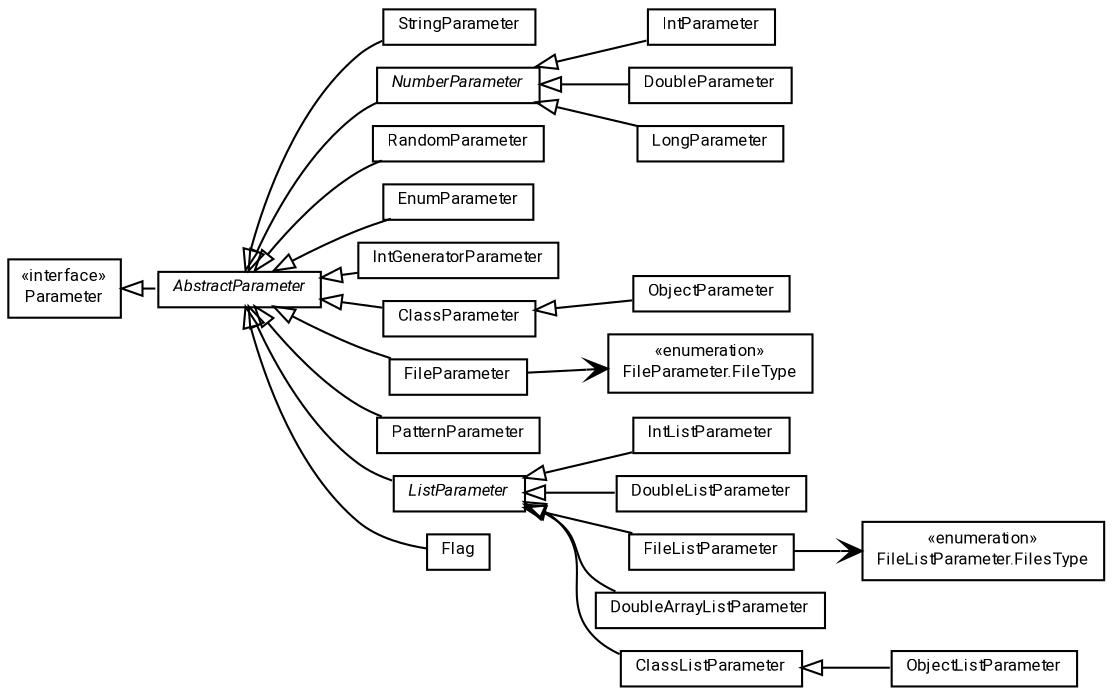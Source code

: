 #!/usr/local/bin/dot
#
# Class diagram 
# Generated by UMLGraph version R5_7_2-60-g0e99a6 (http://www.spinellis.gr/umlgraph/)
#

digraph G {
	graph [fontnames="svg"]
	edge [fontname="Roboto",fontsize=7,labelfontname="Roboto",labelfontsize=7,color="black"];
	node [fontname="Roboto",fontcolor="black",fontsize=8,shape=plaintext,margin=0,width=0,height=0];
	nodesep=0.15;
	ranksep=0.25;
	rankdir=LR;
	// de.lmu.ifi.dbs.elki.utilities.optionhandling.parameters.StringParameter
	c519878 [label=<<table title="de.lmu.ifi.dbs.elki.utilities.optionhandling.parameters.StringParameter" border="0" cellborder="1" cellspacing="0" cellpadding="2" href="StringParameter.html" target="_parent">
		<tr><td><table border="0" cellspacing="0" cellpadding="1">
		<tr><td align="center" balign="center"> <font face="Roboto">StringParameter</font> </td></tr>
		</table></td></tr>
		</table>>, URL="StringParameter.html"];
	// de.lmu.ifi.dbs.elki.utilities.optionhandling.parameters.IntListParameter
	c519879 [label=<<table title="de.lmu.ifi.dbs.elki.utilities.optionhandling.parameters.IntListParameter" border="0" cellborder="1" cellspacing="0" cellpadding="2" href="IntListParameter.html" target="_parent">
		<tr><td><table border="0" cellspacing="0" cellpadding="1">
		<tr><td align="center" balign="center"> <font face="Roboto">IntListParameter</font> </td></tr>
		</table></td></tr>
		</table>>, URL="IntListParameter.html"];
	// de.lmu.ifi.dbs.elki.utilities.optionhandling.parameters.IntParameter
	c519880 [label=<<table title="de.lmu.ifi.dbs.elki.utilities.optionhandling.parameters.IntParameter" border="0" cellborder="1" cellspacing="0" cellpadding="2" href="IntParameter.html" target="_parent">
		<tr><td><table border="0" cellspacing="0" cellpadding="1">
		<tr><td align="center" balign="center"> <font face="Roboto">IntParameter</font> </td></tr>
		</table></td></tr>
		</table>>, URL="IntParameter.html"];
	// de.lmu.ifi.dbs.elki.utilities.optionhandling.parameters.AbstractParameter<THIS extends de.lmu.ifi.dbs.elki.utilities.optionhandling.parameters.AbstractParameter<THIS, T>, T>
	c519881 [label=<<table title="de.lmu.ifi.dbs.elki.utilities.optionhandling.parameters.AbstractParameter" border="0" cellborder="1" cellspacing="0" cellpadding="2" href="AbstractParameter.html" target="_parent">
		<tr><td><table border="0" cellspacing="0" cellpadding="1">
		<tr><td align="center" balign="center"> <font face="Roboto"><i>AbstractParameter</i></font> </td></tr>
		</table></td></tr>
		</table>>, URL="AbstractParameter.html"];
	// de.lmu.ifi.dbs.elki.utilities.optionhandling.parameters.DoubleParameter
	c519882 [label=<<table title="de.lmu.ifi.dbs.elki.utilities.optionhandling.parameters.DoubleParameter" border="0" cellborder="1" cellspacing="0" cellpadding="2" href="DoubleParameter.html" target="_parent">
		<tr><td><table border="0" cellspacing="0" cellpadding="1">
		<tr><td align="center" balign="center"> <font face="Roboto">DoubleParameter</font> </td></tr>
		</table></td></tr>
		</table>>, URL="DoubleParameter.html"];
	// de.lmu.ifi.dbs.elki.utilities.optionhandling.parameters.ObjectParameter<C>
	c519883 [label=<<table title="de.lmu.ifi.dbs.elki.utilities.optionhandling.parameters.ObjectParameter" border="0" cellborder="1" cellspacing="0" cellpadding="2" href="ObjectParameter.html" target="_parent">
		<tr><td><table border="0" cellspacing="0" cellpadding="1">
		<tr><td align="center" balign="center"> <font face="Roboto">ObjectParameter</font> </td></tr>
		</table></td></tr>
		</table>>, URL="ObjectParameter.html"];
	// de.lmu.ifi.dbs.elki.utilities.optionhandling.parameters.DoubleListParameter
	c519884 [label=<<table title="de.lmu.ifi.dbs.elki.utilities.optionhandling.parameters.DoubleListParameter" border="0" cellborder="1" cellspacing="0" cellpadding="2" href="DoubleListParameter.html" target="_parent">
		<tr><td><table border="0" cellspacing="0" cellpadding="1">
		<tr><td align="center" balign="center"> <font face="Roboto">DoubleListParameter</font> </td></tr>
		</table></td></tr>
		</table>>, URL="DoubleListParameter.html"];
	// de.lmu.ifi.dbs.elki.utilities.optionhandling.parameters.LongParameter
	c519885 [label=<<table title="de.lmu.ifi.dbs.elki.utilities.optionhandling.parameters.LongParameter" border="0" cellborder="1" cellspacing="0" cellpadding="2" href="LongParameter.html" target="_parent">
		<tr><td><table border="0" cellspacing="0" cellpadding="1">
		<tr><td align="center" balign="center"> <font face="Roboto">LongParameter</font> </td></tr>
		</table></td></tr>
		</table>>, URL="LongParameter.html"];
	// de.lmu.ifi.dbs.elki.utilities.optionhandling.parameters.NumberParameter<THIS extends de.lmu.ifi.dbs.elki.utilities.optionhandling.parameters.NumberParameter<THIS, T>, T extends java.lang.Number>
	c519886 [label=<<table title="de.lmu.ifi.dbs.elki.utilities.optionhandling.parameters.NumberParameter" border="0" cellborder="1" cellspacing="0" cellpadding="2" href="NumberParameter.html" target="_parent">
		<tr><td><table border="0" cellspacing="0" cellpadding="1">
		<tr><td align="center" balign="center"> <font face="Roboto"><i>NumberParameter</i></font> </td></tr>
		</table></td></tr>
		</table>>, URL="NumberParameter.html"];
	// de.lmu.ifi.dbs.elki.utilities.optionhandling.parameters.RandomParameter
	c519887 [label=<<table title="de.lmu.ifi.dbs.elki.utilities.optionhandling.parameters.RandomParameter" border="0" cellborder="1" cellspacing="0" cellpadding="2" href="RandomParameter.html" target="_parent">
		<tr><td><table border="0" cellspacing="0" cellpadding="1">
		<tr><td align="center" balign="center"> <font face="Roboto">RandomParameter</font> </td></tr>
		</table></td></tr>
		</table>>, URL="RandomParameter.html"];
	// de.lmu.ifi.dbs.elki.utilities.optionhandling.parameters.EnumParameter<E extends java.lang.Enum<E>>
	c519888 [label=<<table title="de.lmu.ifi.dbs.elki.utilities.optionhandling.parameters.EnumParameter" border="0" cellborder="1" cellspacing="0" cellpadding="2" href="EnumParameter.html" target="_parent">
		<tr><td><table border="0" cellspacing="0" cellpadding="1">
		<tr><td align="center" balign="center"> <font face="Roboto">EnumParameter</font> </td></tr>
		</table></td></tr>
		</table>>, URL="EnumParameter.html"];
	// de.lmu.ifi.dbs.elki.utilities.optionhandling.parameters.IntGeneratorParameter
	c519889 [label=<<table title="de.lmu.ifi.dbs.elki.utilities.optionhandling.parameters.IntGeneratorParameter" border="0" cellborder="1" cellspacing="0" cellpadding="2" href="IntGeneratorParameter.html" target="_parent">
		<tr><td><table border="0" cellspacing="0" cellpadding="1">
		<tr><td align="center" balign="center"> <font face="Roboto">IntGeneratorParameter</font> </td></tr>
		</table></td></tr>
		</table>>, URL="IntGeneratorParameter.html"];
	// de.lmu.ifi.dbs.elki.utilities.optionhandling.parameters.FileListParameter
	c519890 [label=<<table title="de.lmu.ifi.dbs.elki.utilities.optionhandling.parameters.FileListParameter" border="0" cellborder="1" cellspacing="0" cellpadding="2" href="FileListParameter.html" target="_parent">
		<tr><td><table border="0" cellspacing="0" cellpadding="1">
		<tr><td align="center" balign="center"> <font face="Roboto">FileListParameter</font> </td></tr>
		</table></td></tr>
		</table>>, URL="FileListParameter.html"];
	// de.lmu.ifi.dbs.elki.utilities.optionhandling.parameters.FileListParameter.FilesType
	c519891 [label=<<table title="de.lmu.ifi.dbs.elki.utilities.optionhandling.parameters.FileListParameter.FilesType" border="0" cellborder="1" cellspacing="0" cellpadding="2" href="FileListParameter.FilesType.html" target="_parent">
		<tr><td><table border="0" cellspacing="0" cellpadding="1">
		<tr><td align="center" balign="center"> &#171;enumeration&#187; </td></tr>
		<tr><td align="center" balign="center"> <font face="Roboto">FileListParameter.FilesType</font> </td></tr>
		</table></td></tr>
		</table>>, URL="FileListParameter.FilesType.html"];
	// de.lmu.ifi.dbs.elki.utilities.optionhandling.parameters.ClassParameter<C>
	c519892 [label=<<table title="de.lmu.ifi.dbs.elki.utilities.optionhandling.parameters.ClassParameter" border="0" cellborder="1" cellspacing="0" cellpadding="2" href="ClassParameter.html" target="_parent">
		<tr><td><table border="0" cellspacing="0" cellpadding="1">
		<tr><td align="center" balign="center"> <font face="Roboto">ClassParameter</font> </td></tr>
		</table></td></tr>
		</table>>, URL="ClassParameter.html"];
	// de.lmu.ifi.dbs.elki.utilities.optionhandling.parameters.FileParameter
	c519893 [label=<<table title="de.lmu.ifi.dbs.elki.utilities.optionhandling.parameters.FileParameter" border="0" cellborder="1" cellspacing="0" cellpadding="2" href="FileParameter.html" target="_parent">
		<tr><td><table border="0" cellspacing="0" cellpadding="1">
		<tr><td align="center" balign="center"> <font face="Roboto">FileParameter</font> </td></tr>
		</table></td></tr>
		</table>>, URL="FileParameter.html"];
	// de.lmu.ifi.dbs.elki.utilities.optionhandling.parameters.FileParameter.FileType
	c519894 [label=<<table title="de.lmu.ifi.dbs.elki.utilities.optionhandling.parameters.FileParameter.FileType" border="0" cellborder="1" cellspacing="0" cellpadding="2" href="FileParameter.FileType.html" target="_parent">
		<tr><td><table border="0" cellspacing="0" cellpadding="1">
		<tr><td align="center" balign="center"> &#171;enumeration&#187; </td></tr>
		<tr><td align="center" balign="center"> <font face="Roboto">FileParameter.FileType</font> </td></tr>
		</table></td></tr>
		</table>>, URL="FileParameter.FileType.html"];
	// de.lmu.ifi.dbs.elki.utilities.optionhandling.parameters.ObjectListParameter<C>
	c519895 [label=<<table title="de.lmu.ifi.dbs.elki.utilities.optionhandling.parameters.ObjectListParameter" border="0" cellborder="1" cellspacing="0" cellpadding="2" href="ObjectListParameter.html" target="_parent">
		<tr><td><table border="0" cellspacing="0" cellpadding="1">
		<tr><td align="center" balign="center"> <font face="Roboto">ObjectListParameter</font> </td></tr>
		</table></td></tr>
		</table>>, URL="ObjectListParameter.html"];
	// de.lmu.ifi.dbs.elki.utilities.optionhandling.parameters.DoubleArrayListParameter
	c519896 [label=<<table title="de.lmu.ifi.dbs.elki.utilities.optionhandling.parameters.DoubleArrayListParameter" border="0" cellborder="1" cellspacing="0" cellpadding="2" href="DoubleArrayListParameter.html" target="_parent">
		<tr><td><table border="0" cellspacing="0" cellpadding="1">
		<tr><td align="center" balign="center"> <font face="Roboto">DoubleArrayListParameter</font> </td></tr>
		</table></td></tr>
		</table>>, URL="DoubleArrayListParameter.html"];
	// de.lmu.ifi.dbs.elki.utilities.optionhandling.parameters.PatternParameter
	c519897 [label=<<table title="de.lmu.ifi.dbs.elki.utilities.optionhandling.parameters.PatternParameter" border="0" cellborder="1" cellspacing="0" cellpadding="2" href="PatternParameter.html" target="_parent">
		<tr><td><table border="0" cellspacing="0" cellpadding="1">
		<tr><td align="center" balign="center"> <font face="Roboto">PatternParameter</font> </td></tr>
		</table></td></tr>
		</table>>, URL="PatternParameter.html"];
	// de.lmu.ifi.dbs.elki.utilities.optionhandling.parameters.Parameter<T>
	c519898 [label=<<table title="de.lmu.ifi.dbs.elki.utilities.optionhandling.parameters.Parameter" border="0" cellborder="1" cellspacing="0" cellpadding="2" href="Parameter.html" target="_parent">
		<tr><td><table border="0" cellspacing="0" cellpadding="1">
		<tr><td align="center" balign="center"> &#171;interface&#187; </td></tr>
		<tr><td align="center" balign="center"> <font face="Roboto">Parameter</font> </td></tr>
		</table></td></tr>
		</table>>, URL="Parameter.html"];
	// de.lmu.ifi.dbs.elki.utilities.optionhandling.parameters.ListParameter<THIS extends de.lmu.ifi.dbs.elki.utilities.optionhandling.parameters.ListParameter<THIS, T>, T>
	c519899 [label=<<table title="de.lmu.ifi.dbs.elki.utilities.optionhandling.parameters.ListParameter" border="0" cellborder="1" cellspacing="0" cellpadding="2" href="ListParameter.html" target="_parent">
		<tr><td><table border="0" cellspacing="0" cellpadding="1">
		<tr><td align="center" balign="center"> <font face="Roboto"><i>ListParameter</i></font> </td></tr>
		</table></td></tr>
		</table>>, URL="ListParameter.html"];
	// de.lmu.ifi.dbs.elki.utilities.optionhandling.parameters.ClassListParameter<C>
	c519900 [label=<<table title="de.lmu.ifi.dbs.elki.utilities.optionhandling.parameters.ClassListParameter" border="0" cellborder="1" cellspacing="0" cellpadding="2" href="ClassListParameter.html" target="_parent">
		<tr><td><table border="0" cellspacing="0" cellpadding="1">
		<tr><td align="center" balign="center"> <font face="Roboto">ClassListParameter</font> </td></tr>
		</table></td></tr>
		</table>>, URL="ClassListParameter.html"];
	// de.lmu.ifi.dbs.elki.utilities.optionhandling.parameters.Flag
	c519901 [label=<<table title="de.lmu.ifi.dbs.elki.utilities.optionhandling.parameters.Flag" border="0" cellborder="1" cellspacing="0" cellpadding="2" href="Flag.html" target="_parent">
		<tr><td><table border="0" cellspacing="0" cellpadding="1">
		<tr><td align="center" balign="center"> <font face="Roboto">Flag</font> </td></tr>
		</table></td></tr>
		</table>>, URL="Flag.html"];
	// de.lmu.ifi.dbs.elki.utilities.optionhandling.parameters.StringParameter extends de.lmu.ifi.dbs.elki.utilities.optionhandling.parameters.AbstractParameter<THIS extends de.lmu.ifi.dbs.elki.utilities.optionhandling.parameters.AbstractParameter<THIS, T>, T>
	c519881 -> c519878 [arrowtail=empty,dir=back,weight=10];
	// de.lmu.ifi.dbs.elki.utilities.optionhandling.parameters.IntListParameter extends de.lmu.ifi.dbs.elki.utilities.optionhandling.parameters.ListParameter<THIS extends de.lmu.ifi.dbs.elki.utilities.optionhandling.parameters.ListParameter<THIS, T>, T>
	c519899 -> c519879 [arrowtail=empty,dir=back,weight=10];
	// de.lmu.ifi.dbs.elki.utilities.optionhandling.parameters.IntParameter extends de.lmu.ifi.dbs.elki.utilities.optionhandling.parameters.NumberParameter<THIS extends de.lmu.ifi.dbs.elki.utilities.optionhandling.parameters.NumberParameter<THIS, T>, T extends java.lang.Number>
	c519886 -> c519880 [arrowtail=empty,dir=back,weight=10];
	// de.lmu.ifi.dbs.elki.utilities.optionhandling.parameters.AbstractParameter<THIS extends de.lmu.ifi.dbs.elki.utilities.optionhandling.parameters.AbstractParameter<THIS, T>, T> implements de.lmu.ifi.dbs.elki.utilities.optionhandling.parameters.Parameter<T>
	c519898 -> c519881 [arrowtail=empty,style=dashed,dir=back,weight=9];
	// de.lmu.ifi.dbs.elki.utilities.optionhandling.parameters.DoubleParameter extends de.lmu.ifi.dbs.elki.utilities.optionhandling.parameters.NumberParameter<THIS extends de.lmu.ifi.dbs.elki.utilities.optionhandling.parameters.NumberParameter<THIS, T>, T extends java.lang.Number>
	c519886 -> c519882 [arrowtail=empty,dir=back,weight=10];
	// de.lmu.ifi.dbs.elki.utilities.optionhandling.parameters.ObjectParameter<C> extends de.lmu.ifi.dbs.elki.utilities.optionhandling.parameters.ClassParameter<C>
	c519892 -> c519883 [arrowtail=empty,dir=back,weight=10];
	// de.lmu.ifi.dbs.elki.utilities.optionhandling.parameters.DoubleListParameter extends de.lmu.ifi.dbs.elki.utilities.optionhandling.parameters.ListParameter<THIS extends de.lmu.ifi.dbs.elki.utilities.optionhandling.parameters.ListParameter<THIS, T>, T>
	c519899 -> c519884 [arrowtail=empty,dir=back,weight=10];
	// de.lmu.ifi.dbs.elki.utilities.optionhandling.parameters.LongParameter extends de.lmu.ifi.dbs.elki.utilities.optionhandling.parameters.NumberParameter<THIS extends de.lmu.ifi.dbs.elki.utilities.optionhandling.parameters.NumberParameter<THIS, T>, T extends java.lang.Number>
	c519886 -> c519885 [arrowtail=empty,dir=back,weight=10];
	// de.lmu.ifi.dbs.elki.utilities.optionhandling.parameters.NumberParameter<THIS extends de.lmu.ifi.dbs.elki.utilities.optionhandling.parameters.NumberParameter<THIS, T>, T extends java.lang.Number> extends de.lmu.ifi.dbs.elki.utilities.optionhandling.parameters.AbstractParameter<THIS extends de.lmu.ifi.dbs.elki.utilities.optionhandling.parameters.AbstractParameter<THIS, T>, T>
	c519881 -> c519886 [arrowtail=empty,dir=back,weight=10];
	// de.lmu.ifi.dbs.elki.utilities.optionhandling.parameters.RandomParameter extends de.lmu.ifi.dbs.elki.utilities.optionhandling.parameters.AbstractParameter<THIS extends de.lmu.ifi.dbs.elki.utilities.optionhandling.parameters.AbstractParameter<THIS, T>, T>
	c519881 -> c519887 [arrowtail=empty,dir=back,weight=10];
	// de.lmu.ifi.dbs.elki.utilities.optionhandling.parameters.EnumParameter<E extends java.lang.Enum<E>> extends de.lmu.ifi.dbs.elki.utilities.optionhandling.parameters.AbstractParameter<THIS extends de.lmu.ifi.dbs.elki.utilities.optionhandling.parameters.AbstractParameter<THIS, T>, T>
	c519881 -> c519888 [arrowtail=empty,dir=back,weight=10];
	// de.lmu.ifi.dbs.elki.utilities.optionhandling.parameters.IntGeneratorParameter extends de.lmu.ifi.dbs.elki.utilities.optionhandling.parameters.AbstractParameter<THIS extends de.lmu.ifi.dbs.elki.utilities.optionhandling.parameters.AbstractParameter<THIS, T>, T>
	c519881 -> c519889 [arrowtail=empty,dir=back,weight=10];
	// de.lmu.ifi.dbs.elki.utilities.optionhandling.parameters.FileListParameter extends de.lmu.ifi.dbs.elki.utilities.optionhandling.parameters.ListParameter<THIS extends de.lmu.ifi.dbs.elki.utilities.optionhandling.parameters.ListParameter<THIS, T>, T>
	c519899 -> c519890 [arrowtail=empty,dir=back,weight=10];
	// de.lmu.ifi.dbs.elki.utilities.optionhandling.parameters.ClassParameter<C> extends de.lmu.ifi.dbs.elki.utilities.optionhandling.parameters.AbstractParameter<THIS extends de.lmu.ifi.dbs.elki.utilities.optionhandling.parameters.AbstractParameter<THIS, T>, T>
	c519881 -> c519892 [arrowtail=empty,dir=back,weight=10];
	// de.lmu.ifi.dbs.elki.utilities.optionhandling.parameters.FileParameter extends de.lmu.ifi.dbs.elki.utilities.optionhandling.parameters.AbstractParameter<THIS extends de.lmu.ifi.dbs.elki.utilities.optionhandling.parameters.AbstractParameter<THIS, T>, T>
	c519881 -> c519893 [arrowtail=empty,dir=back,weight=10];
	// de.lmu.ifi.dbs.elki.utilities.optionhandling.parameters.ObjectListParameter<C> extends de.lmu.ifi.dbs.elki.utilities.optionhandling.parameters.ClassListParameter<C>
	c519900 -> c519895 [arrowtail=empty,dir=back,weight=10];
	// de.lmu.ifi.dbs.elki.utilities.optionhandling.parameters.DoubleArrayListParameter extends de.lmu.ifi.dbs.elki.utilities.optionhandling.parameters.ListParameter<THIS extends de.lmu.ifi.dbs.elki.utilities.optionhandling.parameters.ListParameter<THIS, T>, T>
	c519899 -> c519896 [arrowtail=empty,dir=back,weight=10];
	// de.lmu.ifi.dbs.elki.utilities.optionhandling.parameters.PatternParameter extends de.lmu.ifi.dbs.elki.utilities.optionhandling.parameters.AbstractParameter<THIS extends de.lmu.ifi.dbs.elki.utilities.optionhandling.parameters.AbstractParameter<THIS, T>, T>
	c519881 -> c519897 [arrowtail=empty,dir=back,weight=10];
	// de.lmu.ifi.dbs.elki.utilities.optionhandling.parameters.ListParameter<THIS extends de.lmu.ifi.dbs.elki.utilities.optionhandling.parameters.ListParameter<THIS, T>, T> extends de.lmu.ifi.dbs.elki.utilities.optionhandling.parameters.AbstractParameter<THIS extends de.lmu.ifi.dbs.elki.utilities.optionhandling.parameters.AbstractParameter<THIS, T>, T>
	c519881 -> c519899 [arrowtail=empty,dir=back,weight=10];
	// de.lmu.ifi.dbs.elki.utilities.optionhandling.parameters.ClassListParameter<C> extends de.lmu.ifi.dbs.elki.utilities.optionhandling.parameters.ListParameter<THIS extends de.lmu.ifi.dbs.elki.utilities.optionhandling.parameters.ListParameter<THIS, T>, T>
	c519899 -> c519900 [arrowtail=empty,dir=back,weight=10];
	// de.lmu.ifi.dbs.elki.utilities.optionhandling.parameters.Flag extends de.lmu.ifi.dbs.elki.utilities.optionhandling.parameters.AbstractParameter<THIS extends de.lmu.ifi.dbs.elki.utilities.optionhandling.parameters.AbstractParameter<THIS, T>, T>
	c519881 -> c519901 [arrowtail=empty,dir=back,weight=10];
	// de.lmu.ifi.dbs.elki.utilities.optionhandling.parameters.FileListParameter navassoc de.lmu.ifi.dbs.elki.utilities.optionhandling.parameters.FileListParameter.FilesType
	c519890 -> c519891 [arrowhead=open,weight=1];
	// de.lmu.ifi.dbs.elki.utilities.optionhandling.parameters.FileParameter navassoc de.lmu.ifi.dbs.elki.utilities.optionhandling.parameters.FileParameter.FileType
	c519893 -> c519894 [arrowhead=open,weight=1];
}

